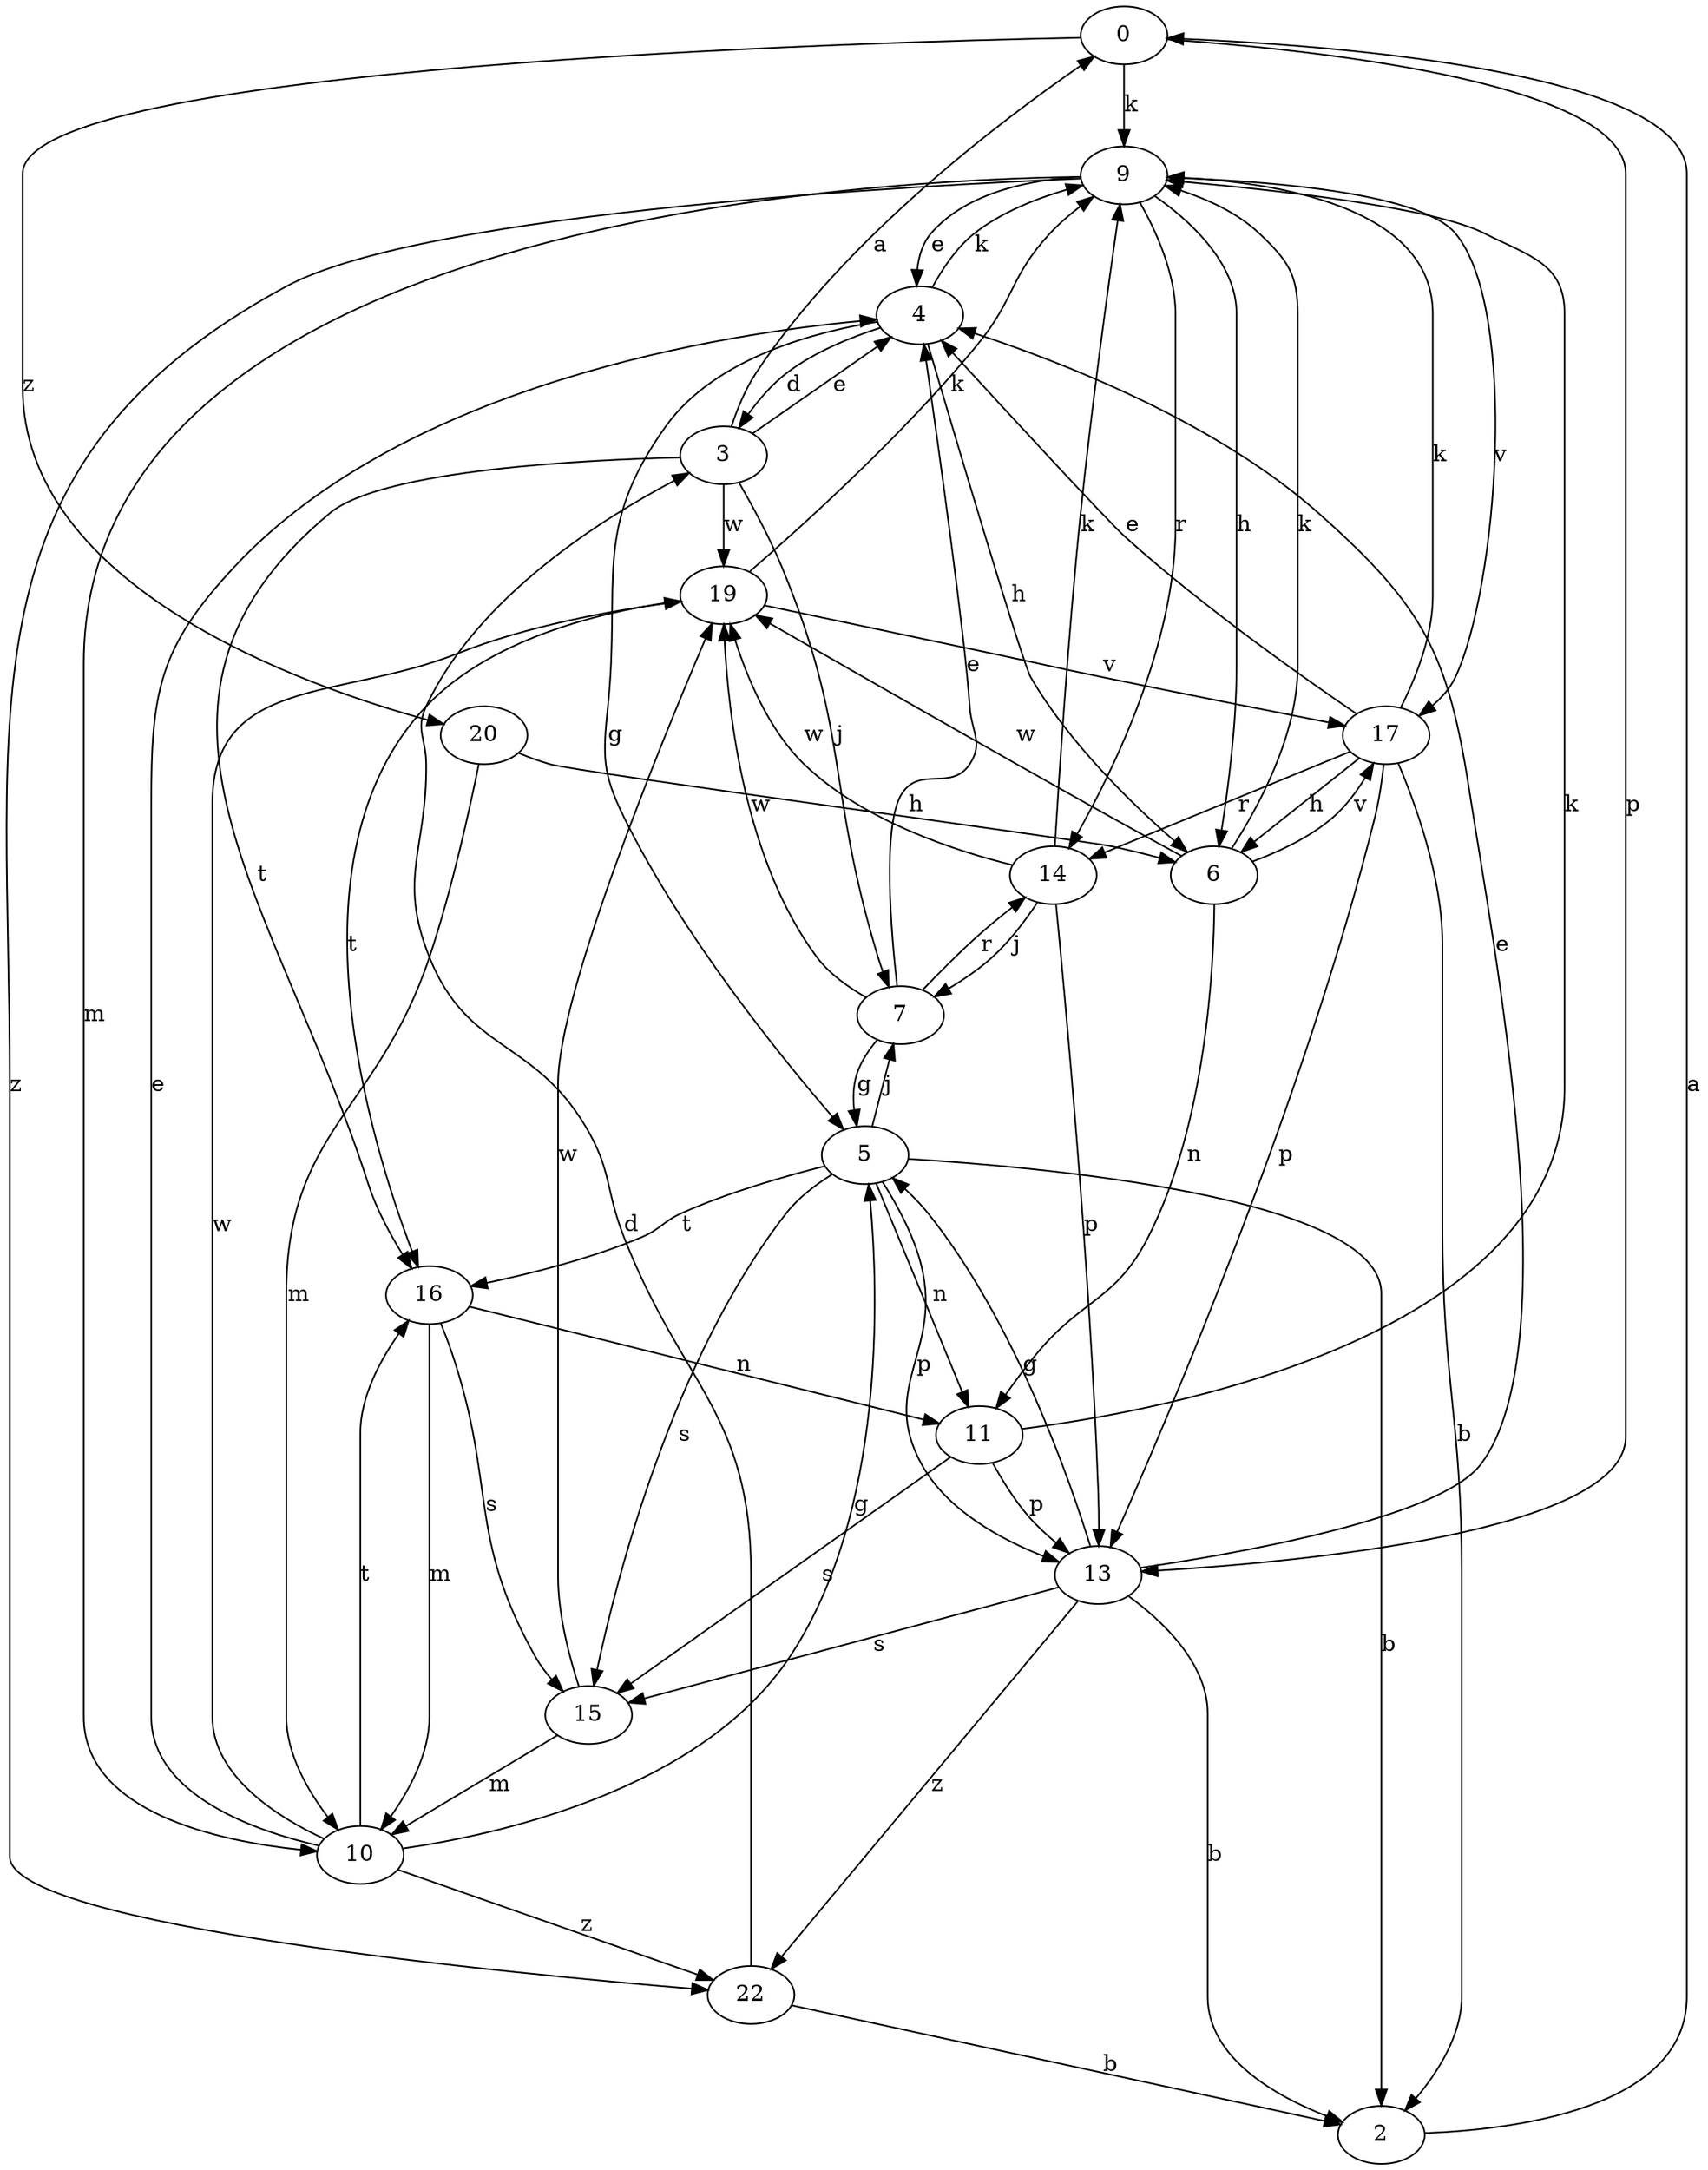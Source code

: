 strict digraph  {
0;
2;
3;
4;
5;
6;
7;
9;
10;
11;
13;
14;
15;
16;
17;
19;
20;
22;
0 -> 9  [label=k];
0 -> 13  [label=p];
0 -> 20  [label=z];
2 -> 0  [label=a];
3 -> 0  [label=a];
3 -> 4  [label=e];
3 -> 7  [label=j];
3 -> 16  [label=t];
3 -> 19  [label=w];
4 -> 3  [label=d];
4 -> 5  [label=g];
4 -> 6  [label=h];
4 -> 9  [label=k];
5 -> 2  [label=b];
5 -> 7  [label=j];
5 -> 11  [label=n];
5 -> 13  [label=p];
5 -> 15  [label=s];
5 -> 16  [label=t];
6 -> 9  [label=k];
6 -> 11  [label=n];
6 -> 17  [label=v];
6 -> 19  [label=w];
7 -> 4  [label=e];
7 -> 5  [label=g];
7 -> 14  [label=r];
7 -> 19  [label=w];
9 -> 4  [label=e];
9 -> 6  [label=h];
9 -> 10  [label=m];
9 -> 14  [label=r];
9 -> 17  [label=v];
9 -> 22  [label=z];
10 -> 4  [label=e];
10 -> 5  [label=g];
10 -> 16  [label=t];
10 -> 19  [label=w];
10 -> 22  [label=z];
11 -> 9  [label=k];
11 -> 13  [label=p];
11 -> 15  [label=s];
13 -> 2  [label=b];
13 -> 4  [label=e];
13 -> 5  [label=g];
13 -> 15  [label=s];
13 -> 22  [label=z];
14 -> 7  [label=j];
14 -> 9  [label=k];
14 -> 13  [label=p];
14 -> 19  [label=w];
15 -> 10  [label=m];
15 -> 19  [label=w];
16 -> 10  [label=m];
16 -> 11  [label=n];
16 -> 15  [label=s];
17 -> 2  [label=b];
17 -> 4  [label=e];
17 -> 6  [label=h];
17 -> 9  [label=k];
17 -> 13  [label=p];
17 -> 14  [label=r];
19 -> 9  [label=k];
19 -> 16  [label=t];
19 -> 17  [label=v];
20 -> 6  [label=h];
20 -> 10  [label=m];
22 -> 2  [label=b];
22 -> 3  [label=d];
}
